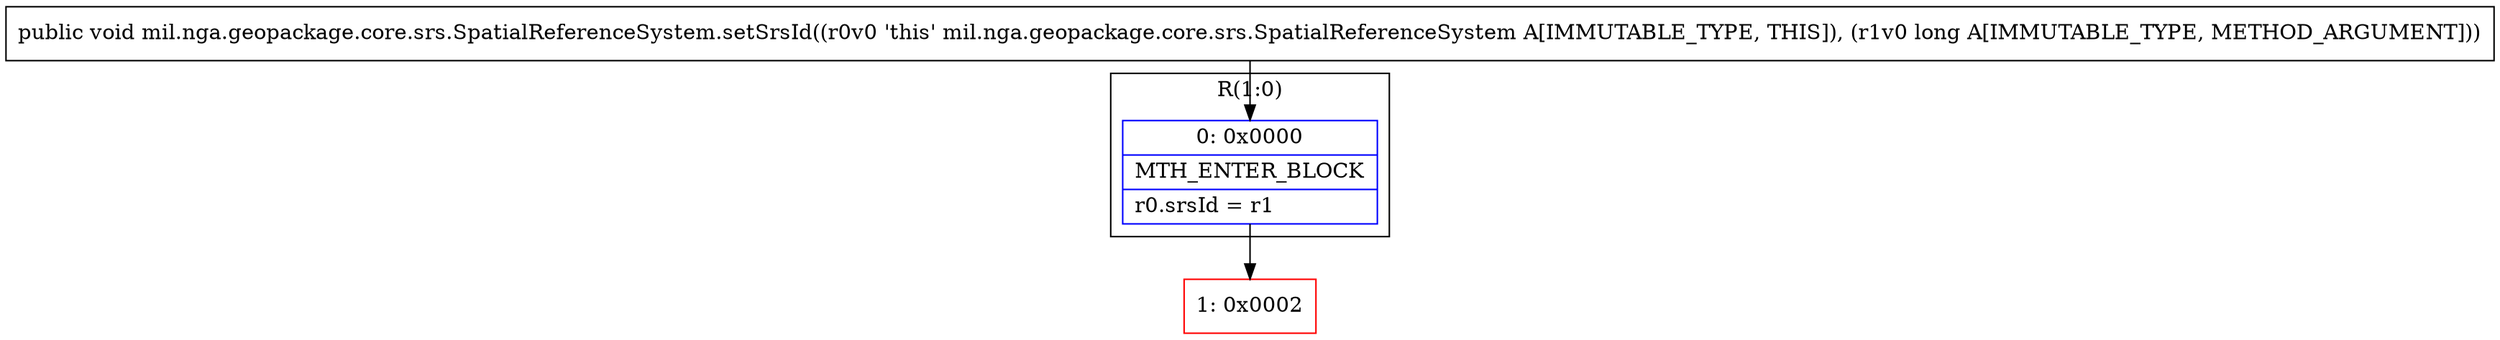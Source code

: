digraph "CFG formil.nga.geopackage.core.srs.SpatialReferenceSystem.setSrsId(J)V" {
subgraph cluster_Region_588749547 {
label = "R(1:0)";
node [shape=record,color=blue];
Node_0 [shape=record,label="{0\:\ 0x0000|MTH_ENTER_BLOCK\l|r0.srsId = r1\l}"];
}
Node_1 [shape=record,color=red,label="{1\:\ 0x0002}"];
MethodNode[shape=record,label="{public void mil.nga.geopackage.core.srs.SpatialReferenceSystem.setSrsId((r0v0 'this' mil.nga.geopackage.core.srs.SpatialReferenceSystem A[IMMUTABLE_TYPE, THIS]), (r1v0 long A[IMMUTABLE_TYPE, METHOD_ARGUMENT])) }"];
MethodNode -> Node_0;
Node_0 -> Node_1;
}

